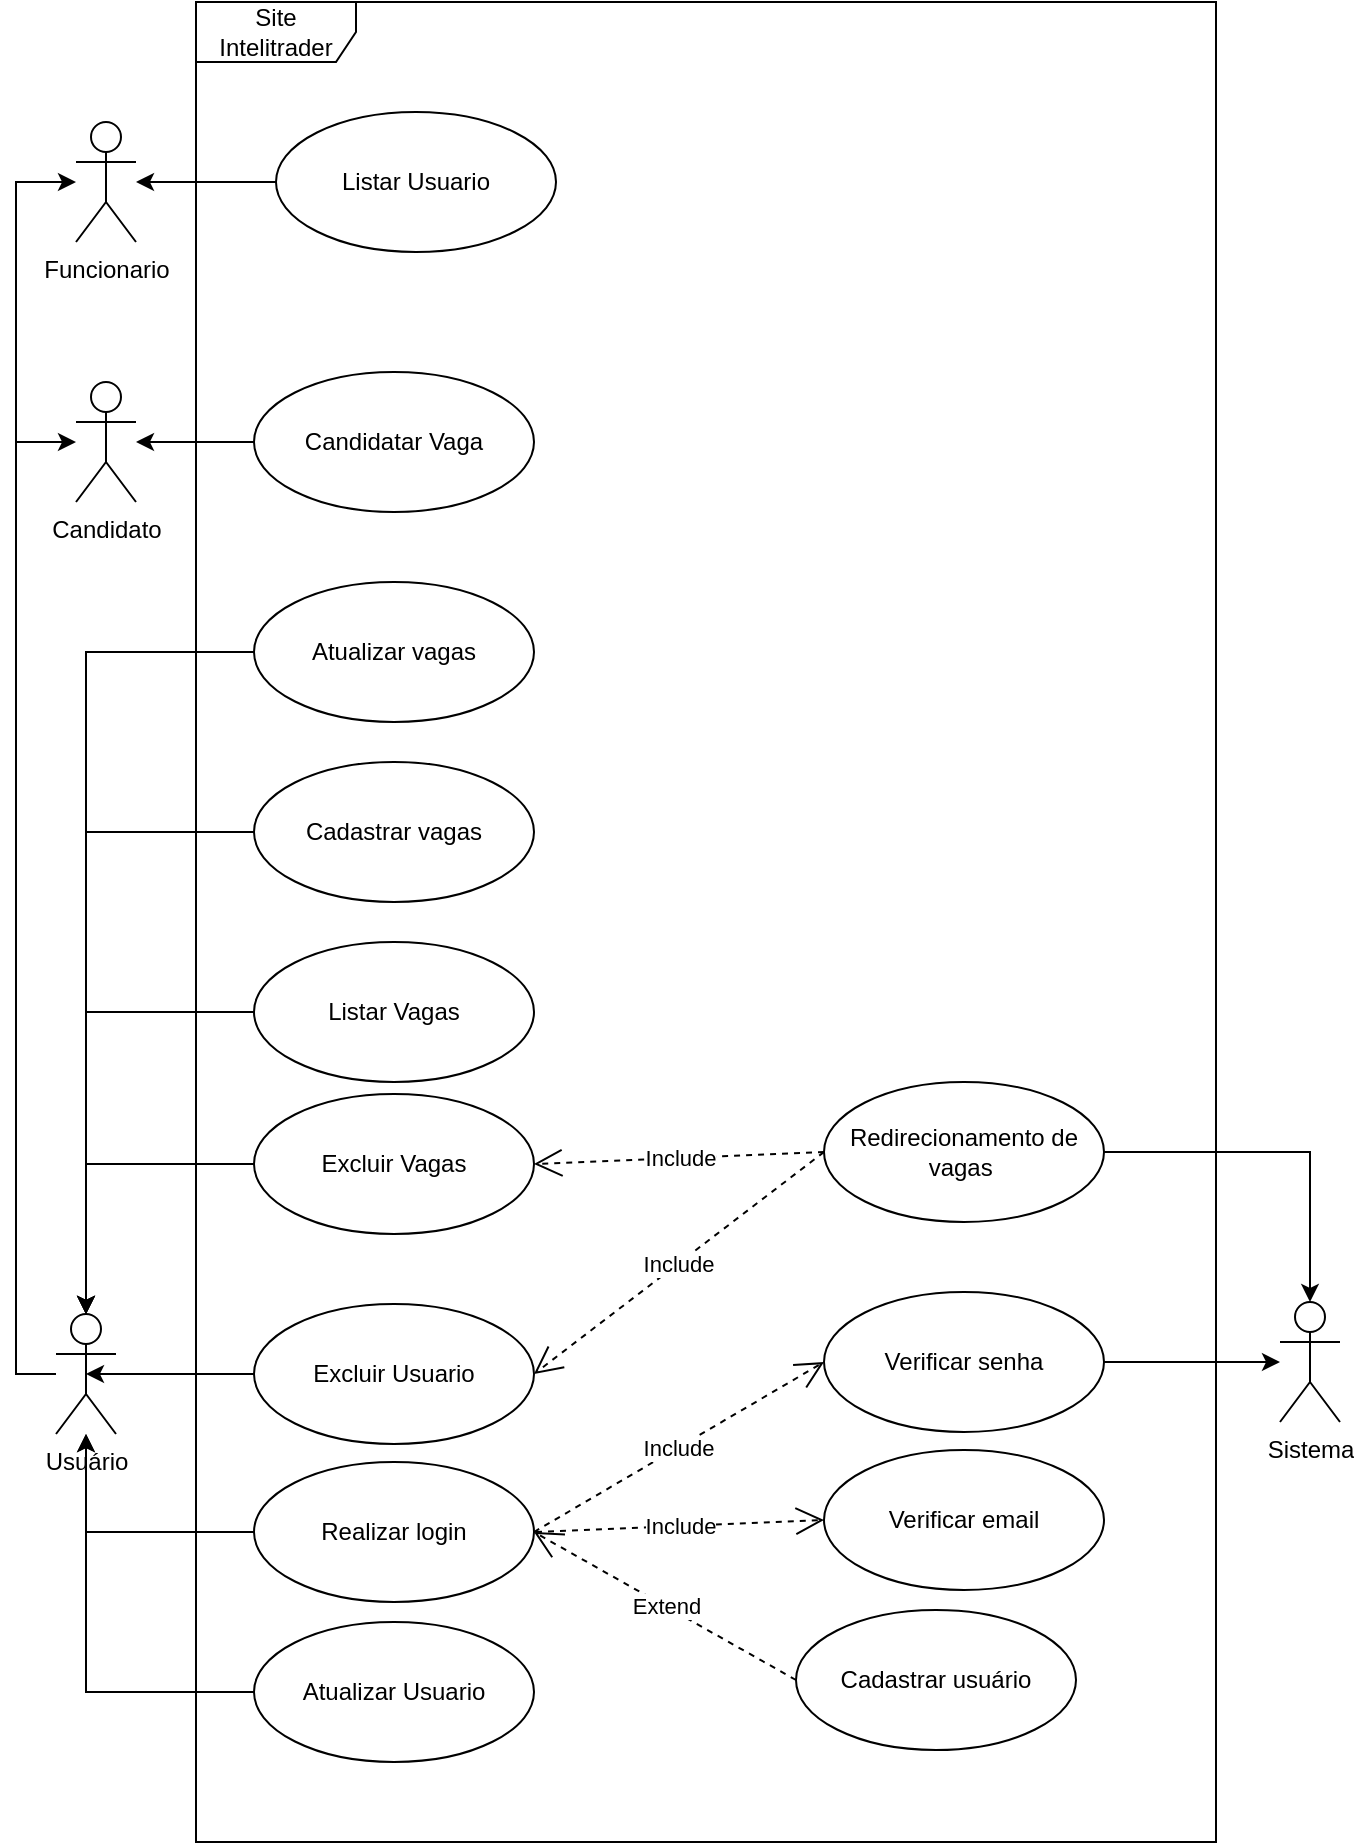 <mxfile version="15.4.3" pages="2"><diagram name="Caso de uso" id="mv28BCx04Nd7AfpWcyAM"><mxGraphModel dx="1185" dy="658" grid="1" gridSize="10" guides="1" tooltips="1" connect="1" arrows="1" fold="1" page="1" pageScale="1" pageWidth="827" pageHeight="1169" math="0" shadow="0"><root><mxCell id="0"/><mxCell id="1" parent="0"/><mxCell id="nMHugf2yhLsx-lv3khnv-1" style="edgeStyle=orthogonalEdgeStyle;rounded=0;orthogonalLoop=1;jettySize=auto;html=1;" edge="1" parent="1" source="raB1LwZWOxaEmCROiney-6" target="5w_54f1s8tuMY6QuKhOM-1"><mxGeometry relative="1" as="geometry"><mxPoint x="10" y="20" as="targetPoint"/><Array as="points"><mxPoint x="80" y="786"/><mxPoint x="80" y="190"/></Array></mxGeometry></mxCell><mxCell id="nMHugf2yhLsx-lv3khnv-3" style="edgeStyle=orthogonalEdgeStyle;rounded=0;orthogonalLoop=1;jettySize=auto;html=1;" edge="1" parent="1" source="raB1LwZWOxaEmCROiney-6" target="nMHugf2yhLsx-lv3khnv-2"><mxGeometry relative="1" as="geometry"><mxPoint x="20" y="990" as="targetPoint"/><Array as="points"><mxPoint x="80" y="786"/></Array></mxGeometry></mxCell><mxCell id="raB1LwZWOxaEmCROiney-6" value="Usuário" style="shape=umlActor;verticalLabelPosition=bottom;verticalAlign=top;html=1;" parent="1" vertex="1"><mxGeometry x="100" y="756" width="30" height="60" as="geometry"/></mxCell><mxCell id="raB1LwZWOxaEmCROiney-7" style="edgeStyle=orthogonalEdgeStyle;rounded=0;orthogonalLoop=1;jettySize=auto;html=1;" parent="1" source="raB1LwZWOxaEmCROiney-8" target="raB1LwZWOxaEmCROiney-6" edge="1"><mxGeometry relative="1" as="geometry"/></mxCell><mxCell id="raB1LwZWOxaEmCROiney-8" value="Realizar login" style="ellipse;whiteSpace=wrap;html=1;" parent="1" vertex="1"><mxGeometry x="199" y="830" width="140" height="70" as="geometry"/></mxCell><mxCell id="raB1LwZWOxaEmCROiney-9" style="edgeStyle=orthogonalEdgeStyle;rounded=0;orthogonalLoop=1;jettySize=auto;html=1;exitX=0;exitY=0.5;exitDx=0;exitDy=0;entryX=0.5;entryY=0.5;entryDx=0;entryDy=0;entryPerimeter=0;" parent="1" source="raB1LwZWOxaEmCROiney-10" target="raB1LwZWOxaEmCROiney-6" edge="1"><mxGeometry relative="1" as="geometry"/></mxCell><mxCell id="raB1LwZWOxaEmCROiney-10" value="Excluir Usuario" style="ellipse;whiteSpace=wrap;html=1;" parent="1" vertex="1"><mxGeometry x="199" y="751" width="140" height="70" as="geometry"/></mxCell><mxCell id="raB1LwZWOxaEmCROiney-11" value="Sistema" style="shape=umlActor;verticalLabelPosition=bottom;verticalAlign=top;html=1;" parent="1" vertex="1"><mxGeometry x="712" y="750" width="30" height="60" as="geometry"/></mxCell><mxCell id="raB1LwZWOxaEmCROiney-12" style="edgeStyle=orthogonalEdgeStyle;rounded=0;orthogonalLoop=1;jettySize=auto;html=1;exitX=0;exitY=0.5;exitDx=0;exitDy=0;" parent="1" source="raB1LwZWOxaEmCROiney-13" target="raB1LwZWOxaEmCROiney-6" edge="1"><mxGeometry relative="1" as="geometry"/></mxCell><mxCell id="raB1LwZWOxaEmCROiney-13" value="Excluir Vagas" style="ellipse;whiteSpace=wrap;html=1;" parent="1" vertex="1"><mxGeometry x="199" y="646" width="140" height="70" as="geometry"/></mxCell><mxCell id="raB1LwZWOxaEmCROiney-14" value="Include" style="endArrow=open;endSize=12;dashed=1;html=1;entryX=0;entryY=0.5;entryDx=0;entryDy=0;exitX=1;exitY=0.5;exitDx=0;exitDy=0;" parent="1" source="raB1LwZWOxaEmCROiney-8" target="raB1LwZWOxaEmCROiney-16" edge="1"><mxGeometry width="160" relative="1" as="geometry"><mxPoint x="459" y="836" as="sourcePoint"/><mxPoint x="539" y="836" as="targetPoint"/></mxGeometry></mxCell><mxCell id="raB1LwZWOxaEmCROiney-15" style="edgeStyle=orthogonalEdgeStyle;rounded=0;orthogonalLoop=1;jettySize=auto;html=1;exitX=1;exitY=0.5;exitDx=0;exitDy=0;" parent="1" source="raB1LwZWOxaEmCROiney-16" target="raB1LwZWOxaEmCROiney-11" edge="1"><mxGeometry relative="1" as="geometry"/></mxCell><mxCell id="raB1LwZWOxaEmCROiney-16" value="Verificar senha" style="ellipse;whiteSpace=wrap;html=1;" parent="1" vertex="1"><mxGeometry x="484" y="745" width="140" height="70" as="geometry"/></mxCell><mxCell id="raB1LwZWOxaEmCROiney-17" value="Cadastrar usuário" style="ellipse;whiteSpace=wrap;html=1;" parent="1" vertex="1"><mxGeometry x="470" y="904" width="140" height="70" as="geometry"/></mxCell><mxCell id="raB1LwZWOxaEmCROiney-18" value="Extend" style="endArrow=open;endSize=12;dashed=1;html=1;entryX=1;entryY=0.5;entryDx=0;entryDy=0;exitX=0;exitY=0.5;exitDx=0;exitDy=0;" parent="1" source="raB1LwZWOxaEmCROiney-17" target="raB1LwZWOxaEmCROiney-8" edge="1"><mxGeometry width="160" relative="1" as="geometry"><mxPoint x="449" y="906" as="sourcePoint"/><mxPoint x="599" y="616" as="targetPoint"/></mxGeometry></mxCell><mxCell id="raB1LwZWOxaEmCROiney-19" style="edgeStyle=orthogonalEdgeStyle;rounded=0;orthogonalLoop=1;jettySize=auto;html=1;exitX=0;exitY=0.5;exitDx=0;exitDy=0;" parent="1" source="raB1LwZWOxaEmCROiney-20" target="raB1LwZWOxaEmCROiney-6" edge="1"><mxGeometry relative="1" as="geometry"/></mxCell><mxCell id="raB1LwZWOxaEmCROiney-20" value="Listar Vagas" style="ellipse;whiteSpace=wrap;html=1;" parent="1" vertex="1"><mxGeometry x="199" y="570" width="140" height="70" as="geometry"/></mxCell><mxCell id="raB1LwZWOxaEmCROiney-21" style="edgeStyle=orthogonalEdgeStyle;rounded=0;orthogonalLoop=1;jettySize=auto;html=1;exitX=1;exitY=0.5;exitDx=0;exitDy=0;" parent="1" source="raB1LwZWOxaEmCROiney-22" target="raB1LwZWOxaEmCROiney-11" edge="1"><mxGeometry relative="1" as="geometry"/></mxCell><mxCell id="raB1LwZWOxaEmCROiney-22" value="Redirecionamento de vagas&amp;nbsp;" style="ellipse;whiteSpace=wrap;html=1;" parent="1" vertex="1"><mxGeometry x="484" y="640" width="140" height="70" as="geometry"/></mxCell><mxCell id="raB1LwZWOxaEmCROiney-23" value="Include" style="endArrow=open;endSize=12;dashed=1;html=1;entryX=1;entryY=0.5;entryDx=0;entryDy=0;exitX=0;exitY=0.5;exitDx=0;exitDy=0;" parent="1" source="raB1LwZWOxaEmCROiney-22" target="raB1LwZWOxaEmCROiney-10" edge="1"><mxGeometry width="160" relative="1" as="geometry"><mxPoint x="338.997" y="766.251" as="sourcePoint"/><mxPoint x="499.5" y="686" as="targetPoint"/></mxGeometry></mxCell><mxCell id="raB1LwZWOxaEmCROiney-24" style="edgeStyle=orthogonalEdgeStyle;rounded=0;orthogonalLoop=1;jettySize=auto;html=1;exitX=0;exitY=0.5;exitDx=0;exitDy=0;entryX=0.5;entryY=0;entryDx=0;entryDy=0;entryPerimeter=0;" parent="1" source="raB1LwZWOxaEmCROiney-25" target="raB1LwZWOxaEmCROiney-6" edge="1"><mxGeometry relative="1" as="geometry"><mxPoint x="189" y="456" as="sourcePoint"/><mxPoint x="54" y="766" as="targetPoint"/></mxGeometry></mxCell><mxCell id="raB1LwZWOxaEmCROiney-25" value="Cadastrar vagas" style="ellipse;whiteSpace=wrap;html=1;" parent="1" vertex="1"><mxGeometry x="199" y="480" width="140" height="70" as="geometry"/></mxCell><mxCell id="raB1LwZWOxaEmCROiney-26" value="Include" style="endArrow=open;endSize=12;dashed=1;html=1;entryX=1;entryY=0.5;entryDx=0;entryDy=0;exitX=0;exitY=0.5;exitDx=0;exitDy=0;" parent="1" source="raB1LwZWOxaEmCROiney-22" target="raB1LwZWOxaEmCROiney-13" edge="1"><mxGeometry width="160" relative="1" as="geometry"><mxPoint x="489" y="691.0" as="sourcePoint"/><mxPoint x="328.497" y="771.251" as="targetPoint"/></mxGeometry></mxCell><mxCell id="raB1LwZWOxaEmCROiney-27" value="Atualizar vagas" style="ellipse;whiteSpace=wrap;html=1;" parent="1" vertex="1"><mxGeometry x="199" y="390" width="140" height="70" as="geometry"/></mxCell><mxCell id="raB1LwZWOxaEmCROiney-28" style="edgeStyle=orthogonalEdgeStyle;rounded=0;orthogonalLoop=1;jettySize=auto;html=1;exitX=0;exitY=0.5;exitDx=0;exitDy=0;entryX=0.5;entryY=0;entryDx=0;entryDy=0;entryPerimeter=0;" parent="1" source="raB1LwZWOxaEmCROiney-27" target="raB1LwZWOxaEmCROiney-6" edge="1"><mxGeometry relative="1" as="geometry"><mxPoint x="209" y="491" as="sourcePoint"/><mxPoint x="54" y="766" as="targetPoint"/></mxGeometry></mxCell><mxCell id="raB1LwZWOxaEmCROiney-29" value="Site Intelitrader" style="shape=umlFrame;whiteSpace=wrap;html=1;width=80;height=30;" parent="1" vertex="1"><mxGeometry x="170" y="100" width="510" height="920" as="geometry"/></mxCell><mxCell id="KrpN166YCzDe7KgWfkmX-1" value="Verificar email" style="ellipse;whiteSpace=wrap;html=1;" parent="1" vertex="1"><mxGeometry x="484" y="824" width="140" height="70" as="geometry"/></mxCell><mxCell id="KrpN166YCzDe7KgWfkmX-2" value="Include" style="endArrow=open;endSize=12;dashed=1;html=1;entryX=0;entryY=0.5;entryDx=0;entryDy=0;" parent="1" target="KrpN166YCzDe7KgWfkmX-1" edge="1"><mxGeometry width="160" relative="1" as="geometry"><mxPoint x="340" y="865" as="sourcePoint"/><mxPoint x="551" y="796" as="targetPoint"/></mxGeometry></mxCell><mxCell id="5w_54f1s8tuMY6QuKhOM-1" value="Funcionario" style="shape=umlActor;verticalLabelPosition=bottom;verticalAlign=top;html=1;outlineConnect=0;" vertex="1" parent="1"><mxGeometry x="110" y="160" width="30" height="60" as="geometry"/></mxCell><mxCell id="nMHugf2yhLsx-lv3khnv-2" value="Candidato" style="shape=umlActor;verticalLabelPosition=bottom;verticalAlign=top;html=1;outlineConnect=0;" vertex="1" parent="1"><mxGeometry x="110" y="290" width="30" height="60" as="geometry"/></mxCell><mxCell id="QhLejgOEh1ePNKwZ7aPD-5" style="edgeStyle=orthogonalEdgeStyle;rounded=0;orthogonalLoop=1;jettySize=auto;html=1;" edge="1" parent="1" source="QhLejgOEh1ePNKwZ7aPD-1" target="raB1LwZWOxaEmCROiney-6"><mxGeometry relative="1" as="geometry"/></mxCell><mxCell id="QhLejgOEh1ePNKwZ7aPD-1" value="Atualizar Usuario" style="ellipse;whiteSpace=wrap;html=1;" vertex="1" parent="1"><mxGeometry x="199" y="910" width="140" height="70" as="geometry"/></mxCell><mxCell id="QhLejgOEh1ePNKwZ7aPD-10" style="edgeStyle=orthogonalEdgeStyle;rounded=0;orthogonalLoop=1;jettySize=auto;html=1;" edge="1" parent="1" source="QhLejgOEh1ePNKwZ7aPD-7" target="5w_54f1s8tuMY6QuKhOM-1"><mxGeometry relative="1" as="geometry"><mxPoint x="190" y="30" as="targetPoint"/></mxGeometry></mxCell><mxCell id="QhLejgOEh1ePNKwZ7aPD-7" value="Listar Usuario" style="ellipse;whiteSpace=wrap;html=1;" vertex="1" parent="1"><mxGeometry x="210" y="155" width="140" height="70" as="geometry"/></mxCell><mxCell id="QhLejgOEh1ePNKwZ7aPD-9" style="edgeStyle=orthogonalEdgeStyle;rounded=0;orthogonalLoop=1;jettySize=auto;html=1;" edge="1" parent="1" source="QhLejgOEh1ePNKwZ7aPD-8" target="nMHugf2yhLsx-lv3khnv-2"><mxGeometry relative="1" as="geometry"/></mxCell><mxCell id="QhLejgOEh1ePNKwZ7aPD-8" value="Candidatar Vaga" style="ellipse;whiteSpace=wrap;html=1;" vertex="1" parent="1"><mxGeometry x="199" y="285" width="140" height="70" as="geometry"/></mxCell></root></mxGraphModel></diagram><diagram name="Classe" id="lejNAuIJP9hOWyPZ6EDv"><mxGraphModel dx="981" dy="545" grid="1" gridSize="10" guides="1" tooltips="1" connect="1" arrows="1" fold="1" page="1" pageScale="1" pageWidth="827" pageHeight="1169" math="0" shadow="0"><root><mxCell id="RdVvgf-YCHB-EOjD2dBe-0"/><mxCell id="RdVvgf-YCHB-EOjD2dBe-1" parent="RdVvgf-YCHB-EOjD2dBe-0"/><mxCell id="ZKKGcG3mshe-ObAvkTRA-0" value="Usuário" style="swimlane;fontStyle=1;align=center;verticalAlign=top;childLayout=stackLayout;horizontal=1;startSize=26;horizontalStack=0;resizeParent=1;resizeParentMax=0;resizeLast=0;collapsible=1;marginBottom=0;" parent="RdVvgf-YCHB-EOjD2dBe-1" vertex="1"><mxGeometry x="310" y="450" width="160" height="268" as="geometry"/></mxCell><mxCell id="7lJM8t4AkD-MKmLjwOKC-0" value="- Nome: String" style="text;strokeColor=none;fillColor=none;align=left;verticalAlign=top;spacingLeft=4;spacingRight=4;overflow=hidden;rotatable=0;points=[[0,0.5],[1,0.5]];portConstraint=eastwest;" parent="ZKKGcG3mshe-ObAvkTRA-0" vertex="1"><mxGeometry y="26" width="160" height="26" as="geometry"/></mxCell><mxCell id="ZKKGcG3mshe-ObAvkTRA-1" value="- Senha: String" style="text;strokeColor=none;fillColor=none;align=left;verticalAlign=top;spacingLeft=4;spacingRight=4;overflow=hidden;rotatable=0;points=[[0,0.5],[1,0.5]];portConstraint=eastwest;" parent="ZKKGcG3mshe-ObAvkTRA-0" vertex="1"><mxGeometry y="52" width="160" height="26" as="geometry"/></mxCell><mxCell id="ZKKGcG3mshe-ObAvkTRA-4" value="- CPF: String" style="text;strokeColor=none;fillColor=none;align=left;verticalAlign=top;spacingLeft=4;spacingRight=4;overflow=hidden;rotatable=0;points=[[0,0.5],[1,0.5]];portConstraint=eastwest;" parent="ZKKGcG3mshe-ObAvkTRA-0" vertex="1"><mxGeometry y="78" width="160" height="26" as="geometry"/></mxCell><mxCell id="7lJM8t4AkD-MKmLjwOKC-5" value="- Telefone: String" style="text;strokeColor=none;fillColor=none;align=left;verticalAlign=top;spacingLeft=4;spacingRight=4;overflow=hidden;rotatable=0;points=[[0,0.5],[1,0.5]];portConstraint=eastwest;" parent="ZKKGcG3mshe-ObAvkTRA-0" vertex="1"><mxGeometry y="104" width="160" height="26" as="geometry"/></mxCell><mxCell id="ZKKGcG3mshe-ObAvkTRA-2" value="- Email: String" style="text;strokeColor=none;fillColor=none;align=left;verticalAlign=top;spacingLeft=4;spacingRight=4;overflow=hidden;rotatable=0;points=[[0,0.5],[1,0.5]];portConstraint=eastwest;" parent="ZKKGcG3mshe-ObAvkTRA-0" vertex="1"><mxGeometry y="130" width="160" height="26" as="geometry"/></mxCell><mxCell id="ZKKGcG3mshe-ObAvkTRA-5" value="" style="line;strokeWidth=1;fillColor=none;align=left;verticalAlign=middle;spacingTop=-1;spacingLeft=3;spacingRight=3;rotatable=0;labelPosition=right;points=[];portConstraint=eastwest;" parent="ZKKGcG3mshe-ObAvkTRA-0" vertex="1"><mxGeometry y="156" width="160" height="8" as="geometry"/></mxCell><mxCell id="ZKKGcG3mshe-ObAvkTRA-6" value="+ EfetuarLogin()" style="text;strokeColor=none;fillColor=none;align=left;verticalAlign=top;spacingLeft=4;spacingRight=4;overflow=hidden;rotatable=0;points=[[0,0.5],[1,0.5]];portConstraint=eastwest;" parent="ZKKGcG3mshe-ObAvkTRA-0" vertex="1"><mxGeometry y="164" width="160" height="26" as="geometry"/></mxCell><mxCell id="ZKKGcG3mshe-ObAvkTRA-7" value="+ CadastrarUsuario()" style="text;strokeColor=none;fillColor=none;align=left;verticalAlign=top;spacingLeft=4;spacingRight=4;overflow=hidden;rotatable=0;points=[[0,0.5],[1,0.5]];portConstraint=eastwest;" parent="ZKKGcG3mshe-ObAvkTRA-0" vertex="1"><mxGeometry y="190" width="160" height="26" as="geometry"/></mxCell><mxCell id="7z0Eq11fanuBCk7z-m0o-0" value="+ ExcluirUsuario()" style="text;strokeColor=none;fillColor=none;align=left;verticalAlign=top;spacingLeft=4;spacingRight=4;overflow=hidden;rotatable=0;points=[[0,0.5],[1,0.5]];portConstraint=eastwest;" vertex="1" parent="ZKKGcG3mshe-ObAvkTRA-0"><mxGeometry y="216" width="160" height="26" as="geometry"/></mxCell><mxCell id="7z0Eq11fanuBCk7z-m0o-1" value="+ AtualizarUsuario()" style="text;strokeColor=none;fillColor=none;align=left;verticalAlign=top;spacingLeft=4;spacingRight=4;overflow=hidden;rotatable=0;points=[[0,0.5],[1,0.5]];portConstraint=eastwest;" vertex="1" parent="ZKKGcG3mshe-ObAvkTRA-0"><mxGeometry y="242" width="160" height="26" as="geometry"/></mxCell><mxCell id="7lJM8t4AkD-MKmLjwOKC-1" value="UFuncionario" style="swimlane;fontStyle=1;align=center;verticalAlign=top;childLayout=stackLayout;horizontal=1;startSize=26;horizontalStack=0;resizeParent=1;resizeParentMax=0;resizeLast=0;collapsible=1;marginBottom=0;" parent="RdVvgf-YCHB-EOjD2dBe-1" vertex="1"><mxGeometry x="50" y="360" width="160" height="100" as="geometry"/></mxCell><mxCell id="7lJM8t4AkD-MKmLjwOKC-2" value="- Nome: String" style="text;strokeColor=none;fillColor=none;align=left;verticalAlign=top;spacingLeft=4;spacingRight=4;overflow=hidden;rotatable=0;points=[[0,0.5],[1,0.5]];portConstraint=eastwest;" parent="7lJM8t4AkD-MKmLjwOKC-1" vertex="1"><mxGeometry y="26" width="160" height="26" as="geometry"/></mxCell><mxCell id="7lJM8t4AkD-MKmLjwOKC-6" value="" style="line;strokeWidth=1;fillColor=none;align=left;verticalAlign=middle;spacingTop=-1;spacingLeft=3;spacingRight=3;rotatable=0;labelPosition=right;points=[];portConstraint=eastwest;" parent="7lJM8t4AkD-MKmLjwOKC-1" vertex="1"><mxGeometry y="52" width="160" height="18" as="geometry"/></mxCell><mxCell id="47BLDwmv1fb3JHLtYtNT-0" value="+ ListarUsuario()" style="text;strokeColor=none;fillColor=none;align=left;verticalAlign=top;spacingLeft=4;spacingRight=4;overflow=hidden;rotatable=0;points=[[0,0.5],[1,0.5]];portConstraint=eastwest;" vertex="1" parent="7lJM8t4AkD-MKmLjwOKC-1"><mxGeometry y="70" width="160" height="30" as="geometry"/></mxCell><mxCell id="ZfKKLdJSzt1oKHr3jR5L-0" value="" style="endArrow=diamondThin;endFill=1;endSize=24;html=1;rounded=0;edgeStyle=orthogonalEdgeStyle;entryX=-0.013;entryY=0.626;entryDx=0;entryDy=0;entryPerimeter=0;exitX=1.005;exitY=0.808;exitDx=0;exitDy=0;exitPerimeter=0;" parent="RdVvgf-YCHB-EOjD2dBe-1" source="7lJM8t4AkD-MKmLjwOKC-2" target="ZKKGcG3mshe-ObAvkTRA-1" edge="1"><mxGeometry width="160" relative="1" as="geometry"><mxPoint x="230" y="380" as="sourcePoint"/><mxPoint x="470" y="690" as="targetPoint"/><Array as="points"><mxPoint x="270" y="407"/><mxPoint x="270" y="518"/></Array></mxGeometry></mxCell><mxCell id="ZfKKLdJSzt1oKHr3jR5L-1" value="" style="endArrow=diamondThin;endFill=1;endSize=24;html=1;rounded=0;edgeStyle=orthogonalEdgeStyle;entryX=0;entryY=0.5;entryDx=0;entryDy=0;exitX=1;exitY=0.5;exitDx=0;exitDy=0;" parent="RdVvgf-YCHB-EOjD2dBe-1" source="PWDH4P38JLBnBw1R7oyN-7" target="ZKKGcG3mshe-ObAvkTRA-2" edge="1"><mxGeometry width="160" relative="1" as="geometry"><mxPoint x="230.32" y="622.296" as="sourcePoint"/><mxPoint x="440" y="650" as="targetPoint"/></mxGeometry></mxCell><mxCell id="ZfKKLdJSzt1oKHr3jR5L-2" value="Vaga" style="swimlane;fontStyle=1;align=center;verticalAlign=top;childLayout=stackLayout;horizontal=1;startSize=26;horizontalStack=0;resizeParent=1;resizeParentMax=0;resizeLast=0;collapsible=1;marginBottom=0;" parent="RdVvgf-YCHB-EOjD2dBe-1" vertex="1"><mxGeometry x="580" y="460" width="160" height="268" as="geometry"/></mxCell><mxCell id="ZfKKLdJSzt1oKHr3jR5L-3" value="- Nome: String" style="text;strokeColor=none;fillColor=none;align=left;verticalAlign=top;spacingLeft=4;spacingRight=4;overflow=hidden;rotatable=0;points=[[0,0.5],[1,0.5]];portConstraint=eastwest;" parent="ZfKKLdJSzt1oKHr3jR5L-2" vertex="1"><mxGeometry y="26" width="160" height="26" as="geometry"/></mxCell><mxCell id="ZfKKLdJSzt1oKHr3jR5L-9" value="- Tipovaga: Enum" style="text;strokeColor=none;fillColor=none;align=left;verticalAlign=top;spacingLeft=4;spacingRight=4;overflow=hidden;rotatable=0;points=[[0,0.5],[1,0.5]];portConstraint=eastwest;" parent="ZfKKLdJSzt1oKHr3jR5L-2" vertex="1"><mxGeometry y="52" width="160" height="26" as="geometry"/></mxCell><mxCell id="PWDH4P38JLBnBw1R7oyN-0" value="- Descricao: String" style="text;strokeColor=none;fillColor=none;align=left;verticalAlign=top;spacingLeft=4;spacingRight=4;overflow=hidden;rotatable=0;points=[[0,0.5],[1,0.5]];portConstraint=eastwest;" parent="ZfKKLdJSzt1oKHr3jR5L-2" vertex="1"><mxGeometry y="78" width="160" height="26" as="geometry"/></mxCell><mxCell id="ZfKKLdJSzt1oKHr3jR5L-5" value="- Quantidade: Int" style="text;strokeColor=none;fillColor=none;align=left;verticalAlign=top;spacingLeft=4;spacingRight=4;overflow=hidden;rotatable=0;points=[[0,0.5],[1,0.5]];portConstraint=eastwest;" parent="ZfKKLdJSzt1oKHr3jR5L-2" vertex="1"><mxGeometry y="104" width="160" height="26" as="geometry"/></mxCell><mxCell id="DcOltye-5wK_jtJVR1Ej-0" value="- Data: Date" style="text;strokeColor=none;fillColor=none;align=left;verticalAlign=top;spacingLeft=4;spacingRight=4;overflow=hidden;rotatable=0;points=[[0,0.5],[1,0.5]];portConstraint=eastwest;" vertex="1" parent="ZfKKLdJSzt1oKHr3jR5L-2"><mxGeometry y="130" width="160" height="26" as="geometry"/></mxCell><mxCell id="ZfKKLdJSzt1oKHr3jR5L-6" value="" style="line;strokeWidth=1;fillColor=none;align=left;verticalAlign=middle;spacingTop=-1;spacingLeft=3;spacingRight=3;rotatable=0;labelPosition=right;points=[];portConstraint=eastwest;" parent="ZfKKLdJSzt1oKHr3jR5L-2" vertex="1"><mxGeometry y="156" width="160" height="8" as="geometry"/></mxCell><mxCell id="ZfKKLdJSzt1oKHr3jR5L-7" value="+ AtualizarVaga()" style="text;strokeColor=none;fillColor=none;align=left;verticalAlign=top;spacingLeft=4;spacingRight=4;overflow=hidden;rotatable=0;points=[[0,0.5],[1,0.5]];portConstraint=eastwest;" parent="ZfKKLdJSzt1oKHr3jR5L-2" vertex="1"><mxGeometry y="164" width="160" height="26" as="geometry"/></mxCell><mxCell id="ZfKKLdJSzt1oKHr3jR5L-8" value="+ CadastrarVaga()" style="text;strokeColor=none;fillColor=none;align=left;verticalAlign=top;spacingLeft=4;spacingRight=4;overflow=hidden;rotatable=0;points=[[0,0.5],[1,0.5]];portConstraint=eastwest;" parent="ZfKKLdJSzt1oKHr3jR5L-2" vertex="1"><mxGeometry y="190" width="160" height="26" as="geometry"/></mxCell><mxCell id="PWDH4P38JLBnBw1R7oyN-1" value="+ ListarVaga()" style="text;strokeColor=none;fillColor=none;align=left;verticalAlign=top;spacingLeft=4;spacingRight=4;overflow=hidden;rotatable=0;points=[[0,0.5],[1,0.5]];portConstraint=eastwest;" parent="ZfKKLdJSzt1oKHr3jR5L-2" vertex="1"><mxGeometry y="216" width="160" height="26" as="geometry"/></mxCell><mxCell id="PWDH4P38JLBnBw1R7oyN-2" value="+ ExcluirVaga()" style="text;strokeColor=none;fillColor=none;align=left;verticalAlign=top;spacingLeft=4;spacingRight=4;overflow=hidden;rotatable=0;points=[[0,0.5],[1,0.5]];portConstraint=eastwest;" parent="ZfKKLdJSzt1oKHr3jR5L-2" vertex="1"><mxGeometry y="242" width="160" height="26" as="geometry"/></mxCell><mxCell id="PWDH4P38JLBnBw1R7oyN-5" value="Candidato" style="swimlane;fontStyle=1;align=center;verticalAlign=top;childLayout=stackLayout;horizontal=1;startSize=26;horizontalStack=0;resizeParent=1;resizeParentMax=0;resizeLast=0;collapsible=1;marginBottom=0;" parent="RdVvgf-YCHB-EOjD2dBe-1" vertex="1"><mxGeometry x="40" y="550" width="160" height="86" as="geometry"/></mxCell><mxCell id="PWDH4P38JLBnBw1R7oyN-7" value="- IdVaga: Enum" style="text;strokeColor=none;fillColor=none;align=left;verticalAlign=top;spacingLeft=4;spacingRight=4;overflow=hidden;rotatable=0;points=[[0,0.5],[1,0.5]];portConstraint=eastwest;" parent="PWDH4P38JLBnBw1R7oyN-5" vertex="1"><mxGeometry y="26" width="160" height="26" as="geometry"/></mxCell><mxCell id="PWDH4P38JLBnBw1R7oyN-10" value="" style="line;strokeWidth=1;fillColor=none;align=left;verticalAlign=middle;spacingTop=-1;spacingLeft=3;spacingRight=3;rotatable=0;labelPosition=right;points=[];portConstraint=eastwest;" parent="PWDH4P38JLBnBw1R7oyN-5" vertex="1"><mxGeometry y="52" width="160" height="8" as="geometry"/></mxCell><mxCell id="PWDH4P38JLBnBw1R7oyN-13" value="+ CandidatarVaga()" style="text;strokeColor=none;fillColor=none;align=left;verticalAlign=top;spacingLeft=4;spacingRight=4;overflow=hidden;rotatable=0;points=[[0,0.5],[1,0.5]];portConstraint=eastwest;" parent="PWDH4P38JLBnBw1R7oyN-5" vertex="1"><mxGeometry y="60" width="160" height="26" as="geometry"/></mxCell><mxCell id="5St6HvC1krxKeYf6Yrsp-0" value="" style="endArrow=diamondThin;endFill=0;endSize=24;html=1;rounded=0;edgeStyle=orthogonalEdgeStyle;entryX=0.995;entryY=0.282;entryDx=0;entryDy=0;entryPerimeter=0;exitX=-0.005;exitY=0.244;exitDx=0;exitDy=0;exitPerimeter=0;" edge="1" parent="RdVvgf-YCHB-EOjD2dBe-1" source="PWDH4P38JLBnBw1R7oyN-0" target="ZKKGcG3mshe-ObAvkTRA-4"><mxGeometry width="160" relative="1" as="geometry"><mxPoint x="420" y="740" as="sourcePoint"/><mxPoint x="580" y="740" as="targetPoint"/></mxGeometry></mxCell></root></mxGraphModel></diagram></mxfile>